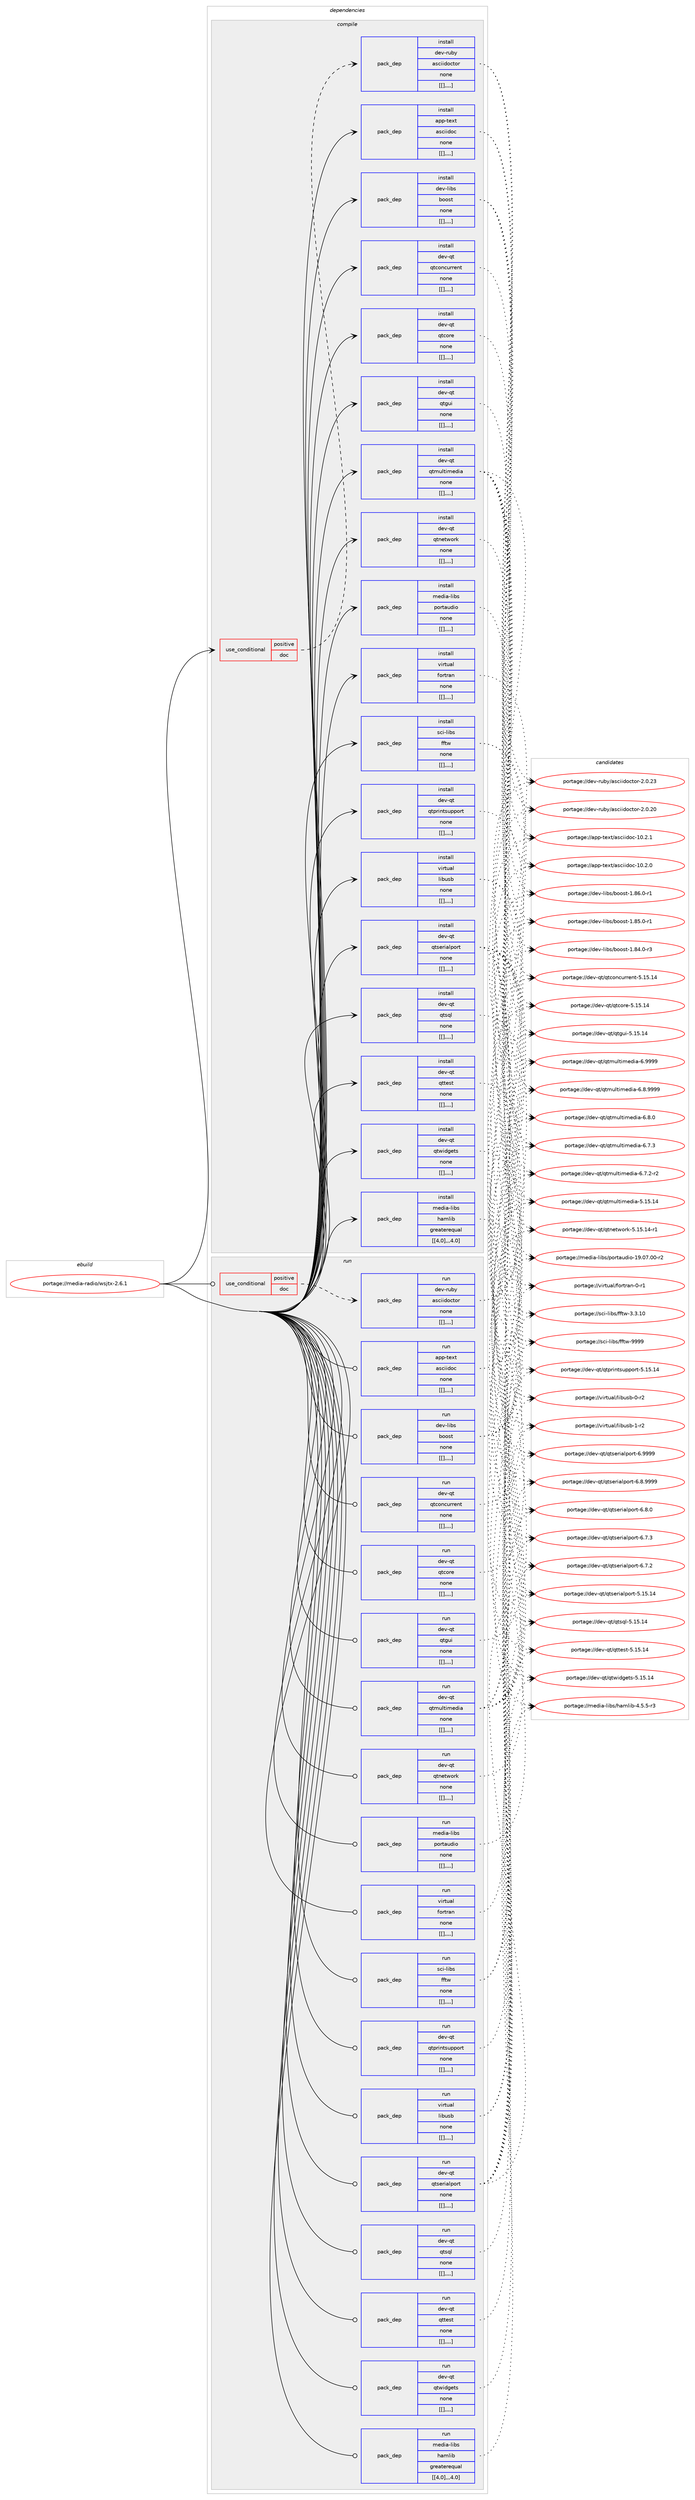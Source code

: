digraph prolog {

# *************
# Graph options
# *************

newrank=true;
concentrate=true;
compound=true;
graph [rankdir=LR,fontname=Helvetica,fontsize=10,ranksep=1.5];#, ranksep=2.5, nodesep=0.2];
edge  [arrowhead=vee];
node  [fontname=Helvetica,fontsize=10];

# **********
# The ebuild
# **********

subgraph cluster_leftcol {
color=gray;
label=<<i>ebuild</i>>;
id [label="portage://media-radio/wsjtx-2.6.1", color=red, width=4, href="../media-radio/wsjtx-2.6.1.svg"];
}

# ****************
# The dependencies
# ****************

subgraph cluster_midcol {
color=gray;
label=<<i>dependencies</i>>;
subgraph cluster_compile {
fillcolor="#eeeeee";
style=filled;
label=<<i>compile</i>>;
subgraph cond84773 {
dependency333352 [label=<<TABLE BORDER="0" CELLBORDER="1" CELLSPACING="0" CELLPADDING="4"><TR><TD ROWSPAN="3" CELLPADDING="10">use_conditional</TD></TR><TR><TD>positive</TD></TR><TR><TD>doc</TD></TR></TABLE>>, shape=none, color=red];
subgraph pack245869 {
dependency333433 [label=<<TABLE BORDER="0" CELLBORDER="1" CELLSPACING="0" CELLPADDING="4" WIDTH="220"><TR><TD ROWSPAN="6" CELLPADDING="30">pack_dep</TD></TR><TR><TD WIDTH="110">install</TD></TR><TR><TD>dev-ruby</TD></TR><TR><TD>asciidoctor</TD></TR><TR><TD>none</TD></TR><TR><TD>[[],,,,]</TD></TR></TABLE>>, shape=none, color=blue];
}
dependency333352:e -> dependency333433:w [weight=20,style="dashed",arrowhead="vee"];
}
id:e -> dependency333352:w [weight=20,style="solid",arrowhead="vee"];
subgraph pack245933 {
dependency333437 [label=<<TABLE BORDER="0" CELLBORDER="1" CELLSPACING="0" CELLPADDING="4" WIDTH="220"><TR><TD ROWSPAN="6" CELLPADDING="30">pack_dep</TD></TR><TR><TD WIDTH="110">install</TD></TR><TR><TD>app-text</TD></TR><TR><TD>asciidoc</TD></TR><TR><TD>none</TD></TR><TR><TD>[[],,,,]</TD></TR></TABLE>>, shape=none, color=blue];
}
id:e -> dependency333437:w [weight=20,style="solid",arrowhead="vee"];
subgraph pack245937 {
dependency333479 [label=<<TABLE BORDER="0" CELLBORDER="1" CELLSPACING="0" CELLPADDING="4" WIDTH="220"><TR><TD ROWSPAN="6" CELLPADDING="30">pack_dep</TD></TR><TR><TD WIDTH="110">install</TD></TR><TR><TD>dev-libs</TD></TR><TR><TD>boost</TD></TR><TR><TD>none</TD></TR><TR><TD>[[],,,,]</TD></TR></TABLE>>, shape=none, color=blue];
}
id:e -> dependency333479:w [weight=20,style="solid",arrowhead="vee"];
subgraph pack245970 {
dependency333505 [label=<<TABLE BORDER="0" CELLBORDER="1" CELLSPACING="0" CELLPADDING="4" WIDTH="220"><TR><TD ROWSPAN="6" CELLPADDING="30">pack_dep</TD></TR><TR><TD WIDTH="110">install</TD></TR><TR><TD>dev-qt</TD></TR><TR><TD>qtconcurrent</TD></TR><TR><TD>none</TD></TR><TR><TD>[[],,,,]</TD></TR></TABLE>>, shape=none, color=blue];
}
id:e -> dependency333505:w [weight=20,style="solid",arrowhead="vee"];
subgraph pack245991 {
dependency333545 [label=<<TABLE BORDER="0" CELLBORDER="1" CELLSPACING="0" CELLPADDING="4" WIDTH="220"><TR><TD ROWSPAN="6" CELLPADDING="30">pack_dep</TD></TR><TR><TD WIDTH="110">install</TD></TR><TR><TD>dev-qt</TD></TR><TR><TD>qtcore</TD></TR><TR><TD>none</TD></TR><TR><TD>[[],,,,]</TD></TR></TABLE>>, shape=none, color=blue];
}
id:e -> dependency333545:w [weight=20,style="solid",arrowhead="vee"];
subgraph pack246038 {
dependency333661 [label=<<TABLE BORDER="0" CELLBORDER="1" CELLSPACING="0" CELLPADDING="4" WIDTH="220"><TR><TD ROWSPAN="6" CELLPADDING="30">pack_dep</TD></TR><TR><TD WIDTH="110">install</TD></TR><TR><TD>dev-qt</TD></TR><TR><TD>qtgui</TD></TR><TR><TD>none</TD></TR><TR><TD>[[],,,,]</TD></TR></TABLE>>, shape=none, color=blue];
}
id:e -> dependency333661:w [weight=20,style="solid",arrowhead="vee"];
subgraph pack246143 {
dependency333787 [label=<<TABLE BORDER="0" CELLBORDER="1" CELLSPACING="0" CELLPADDING="4" WIDTH="220"><TR><TD ROWSPAN="6" CELLPADDING="30">pack_dep</TD></TR><TR><TD WIDTH="110">install</TD></TR><TR><TD>dev-qt</TD></TR><TR><TD>qtmultimedia</TD></TR><TR><TD>none</TD></TR><TR><TD>[[],,,,]</TD></TR></TABLE>>, shape=none, color=blue];
}
id:e -> dependency333787:w [weight=20,style="solid",arrowhead="vee"];
subgraph pack246224 {
dependency333812 [label=<<TABLE BORDER="0" CELLBORDER="1" CELLSPACING="0" CELLPADDING="4" WIDTH="220"><TR><TD ROWSPAN="6" CELLPADDING="30">pack_dep</TD></TR><TR><TD WIDTH="110">install</TD></TR><TR><TD>dev-qt</TD></TR><TR><TD>qtnetwork</TD></TR><TR><TD>none</TD></TR><TR><TD>[[],,,,]</TD></TR></TABLE>>, shape=none, color=blue];
}
id:e -> dependency333812:w [weight=20,style="solid",arrowhead="vee"];
subgraph pack246272 {
dependency333989 [label=<<TABLE BORDER="0" CELLBORDER="1" CELLSPACING="0" CELLPADDING="4" WIDTH="220"><TR><TD ROWSPAN="6" CELLPADDING="30">pack_dep</TD></TR><TR><TD WIDTH="110">install</TD></TR><TR><TD>dev-qt</TD></TR><TR><TD>qtprintsupport</TD></TR><TR><TD>none</TD></TR><TR><TD>[[],,,,]</TD></TR></TABLE>>, shape=none, color=blue];
}
id:e -> dependency333989:w [weight=20,style="solid",arrowhead="vee"];
subgraph pack246367 {
dependency334147 [label=<<TABLE BORDER="0" CELLBORDER="1" CELLSPACING="0" CELLPADDING="4" WIDTH="220"><TR><TD ROWSPAN="6" CELLPADDING="30">pack_dep</TD></TR><TR><TD WIDTH="110">install</TD></TR><TR><TD>dev-qt</TD></TR><TR><TD>qtserialport</TD></TR><TR><TD>none</TD></TR><TR><TD>[[],,,,]</TD></TR></TABLE>>, shape=none, color=blue];
}
id:e -> dependency334147:w [weight=20,style="solid",arrowhead="vee"];
subgraph pack246463 {
dependency334149 [label=<<TABLE BORDER="0" CELLBORDER="1" CELLSPACING="0" CELLPADDING="4" WIDTH="220"><TR><TD ROWSPAN="6" CELLPADDING="30">pack_dep</TD></TR><TR><TD WIDTH="110">install</TD></TR><TR><TD>dev-qt</TD></TR><TR><TD>qtsql</TD></TR><TR><TD>none</TD></TR><TR><TD>[[],,,,]</TD></TR></TABLE>>, shape=none, color=blue];
}
id:e -> dependency334149:w [weight=20,style="solid",arrowhead="vee"];
subgraph pack246470 {
dependency334178 [label=<<TABLE BORDER="0" CELLBORDER="1" CELLSPACING="0" CELLPADDING="4" WIDTH="220"><TR><TD ROWSPAN="6" CELLPADDING="30">pack_dep</TD></TR><TR><TD WIDTH="110">install</TD></TR><TR><TD>dev-qt</TD></TR><TR><TD>qttest</TD></TR><TR><TD>none</TD></TR><TR><TD>[[],,,,]</TD></TR></TABLE>>, shape=none, color=blue];
}
id:e -> dependency334178:w [weight=20,style="solid",arrowhead="vee"];
subgraph pack246519 {
dependency334245 [label=<<TABLE BORDER="0" CELLBORDER="1" CELLSPACING="0" CELLPADDING="4" WIDTH="220"><TR><TD ROWSPAN="6" CELLPADDING="30">pack_dep</TD></TR><TR><TD WIDTH="110">install</TD></TR><TR><TD>dev-qt</TD></TR><TR><TD>qtwidgets</TD></TR><TR><TD>none</TD></TR><TR><TD>[[],,,,]</TD></TR></TABLE>>, shape=none, color=blue];
}
id:e -> dependency334245:w [weight=20,style="solid",arrowhead="vee"];
subgraph pack246565 {
dependency334289 [label=<<TABLE BORDER="0" CELLBORDER="1" CELLSPACING="0" CELLPADDING="4" WIDTH="220"><TR><TD ROWSPAN="6" CELLPADDING="30">pack_dep</TD></TR><TR><TD WIDTH="110">install</TD></TR><TR><TD>media-libs</TD></TR><TR><TD>hamlib</TD></TR><TR><TD>greaterequal</TD></TR><TR><TD>[[4,0],,,4.0]</TD></TR></TABLE>>, shape=none, color=blue];
}
id:e -> dependency334289:w [weight=20,style="solid",arrowhead="vee"];
subgraph pack246591 {
dependency334335 [label=<<TABLE BORDER="0" CELLBORDER="1" CELLSPACING="0" CELLPADDING="4" WIDTH="220"><TR><TD ROWSPAN="6" CELLPADDING="30">pack_dep</TD></TR><TR><TD WIDTH="110">install</TD></TR><TR><TD>media-libs</TD></TR><TR><TD>portaudio</TD></TR><TR><TD>none</TD></TR><TR><TD>[[],,,,]</TD></TR></TABLE>>, shape=none, color=blue];
}
id:e -> dependency334335:w [weight=20,style="solid",arrowhead="vee"];
subgraph pack246606 {
dependency334411 [label=<<TABLE BORDER="0" CELLBORDER="1" CELLSPACING="0" CELLPADDING="4" WIDTH="220"><TR><TD ROWSPAN="6" CELLPADDING="30">pack_dep</TD></TR><TR><TD WIDTH="110">install</TD></TR><TR><TD>sci-libs</TD></TR><TR><TD>fftw</TD></TR><TR><TD>none</TD></TR><TR><TD>[[],,,,]</TD></TR></TABLE>>, shape=none, color=blue];
}
id:e -> dependency334411:w [weight=20,style="solid",arrowhead="vee"];
subgraph pack246647 {
dependency334457 [label=<<TABLE BORDER="0" CELLBORDER="1" CELLSPACING="0" CELLPADDING="4" WIDTH="220"><TR><TD ROWSPAN="6" CELLPADDING="30">pack_dep</TD></TR><TR><TD WIDTH="110">install</TD></TR><TR><TD>virtual</TD></TR><TR><TD>fortran</TD></TR><TR><TD>none</TD></TR><TR><TD>[[],,,,]</TD></TR></TABLE>>, shape=none, color=blue];
}
id:e -> dependency334457:w [weight=20,style="solid",arrowhead="vee"];
subgraph pack246706 {
dependency334586 [label=<<TABLE BORDER="0" CELLBORDER="1" CELLSPACING="0" CELLPADDING="4" WIDTH="220"><TR><TD ROWSPAN="6" CELLPADDING="30">pack_dep</TD></TR><TR><TD WIDTH="110">install</TD></TR><TR><TD>virtual</TD></TR><TR><TD>libusb</TD></TR><TR><TD>none</TD></TR><TR><TD>[[],,,,]</TD></TR></TABLE>>, shape=none, color=blue];
}
id:e -> dependency334586:w [weight=20,style="solid",arrowhead="vee"];
}
subgraph cluster_compileandrun {
fillcolor="#eeeeee";
style=filled;
label=<<i>compile and run</i>>;
}
subgraph cluster_run {
fillcolor="#eeeeee";
style=filled;
label=<<i>run</i>>;
subgraph cond85119 {
dependency334694 [label=<<TABLE BORDER="0" CELLBORDER="1" CELLSPACING="0" CELLPADDING="4"><TR><TD ROWSPAN="3" CELLPADDING="10">use_conditional</TD></TR><TR><TD>positive</TD></TR><TR><TD>doc</TD></TR></TABLE>>, shape=none, color=red];
subgraph pack246845 {
dependency334698 [label=<<TABLE BORDER="0" CELLBORDER="1" CELLSPACING="0" CELLPADDING="4" WIDTH="220"><TR><TD ROWSPAN="6" CELLPADDING="30">pack_dep</TD></TR><TR><TD WIDTH="110">run</TD></TR><TR><TD>dev-ruby</TD></TR><TR><TD>asciidoctor</TD></TR><TR><TD>none</TD></TR><TR><TD>[[],,,,]</TD></TR></TABLE>>, shape=none, color=blue];
}
dependency334694:e -> dependency334698:w [weight=20,style="dashed",arrowhead="vee"];
}
id:e -> dependency334694:w [weight=20,style="solid",arrowhead="odot"];
subgraph pack246847 {
dependency334703 [label=<<TABLE BORDER="0" CELLBORDER="1" CELLSPACING="0" CELLPADDING="4" WIDTH="220"><TR><TD ROWSPAN="6" CELLPADDING="30">pack_dep</TD></TR><TR><TD WIDTH="110">run</TD></TR><TR><TD>app-text</TD></TR><TR><TD>asciidoc</TD></TR><TR><TD>none</TD></TR><TR><TD>[[],,,,]</TD></TR></TABLE>>, shape=none, color=blue];
}
id:e -> dependency334703:w [weight=20,style="solid",arrowhead="odot"];
subgraph pack246884 {
dependency334760 [label=<<TABLE BORDER="0" CELLBORDER="1" CELLSPACING="0" CELLPADDING="4" WIDTH="220"><TR><TD ROWSPAN="6" CELLPADDING="30">pack_dep</TD></TR><TR><TD WIDTH="110">run</TD></TR><TR><TD>dev-libs</TD></TR><TR><TD>boost</TD></TR><TR><TD>none</TD></TR><TR><TD>[[],,,,]</TD></TR></TABLE>>, shape=none, color=blue];
}
id:e -> dependency334760:w [weight=20,style="solid",arrowhead="odot"];
subgraph pack246902 {
dependency334785 [label=<<TABLE BORDER="0" CELLBORDER="1" CELLSPACING="0" CELLPADDING="4" WIDTH="220"><TR><TD ROWSPAN="6" CELLPADDING="30">pack_dep</TD></TR><TR><TD WIDTH="110">run</TD></TR><TR><TD>dev-qt</TD></TR><TR><TD>qtconcurrent</TD></TR><TR><TD>none</TD></TR><TR><TD>[[],,,,]</TD></TR></TABLE>>, shape=none, color=blue];
}
id:e -> dependency334785:w [weight=20,style="solid",arrowhead="odot"];
subgraph pack246940 {
dependency334845 [label=<<TABLE BORDER="0" CELLBORDER="1" CELLSPACING="0" CELLPADDING="4" WIDTH="220"><TR><TD ROWSPAN="6" CELLPADDING="30">pack_dep</TD></TR><TR><TD WIDTH="110">run</TD></TR><TR><TD>dev-qt</TD></TR><TR><TD>qtcore</TD></TR><TR><TD>none</TD></TR><TR><TD>[[],,,,]</TD></TR></TABLE>>, shape=none, color=blue];
}
id:e -> dependency334845:w [weight=20,style="solid",arrowhead="odot"];
subgraph pack246957 {
dependency334867 [label=<<TABLE BORDER="0" CELLBORDER="1" CELLSPACING="0" CELLPADDING="4" WIDTH="220"><TR><TD ROWSPAN="6" CELLPADDING="30">pack_dep</TD></TR><TR><TD WIDTH="110">run</TD></TR><TR><TD>dev-qt</TD></TR><TR><TD>qtgui</TD></TR><TR><TD>none</TD></TR><TR><TD>[[],,,,]</TD></TR></TABLE>>, shape=none, color=blue];
}
id:e -> dependency334867:w [weight=20,style="solid",arrowhead="odot"];
subgraph pack246980 {
dependency334908 [label=<<TABLE BORDER="0" CELLBORDER="1" CELLSPACING="0" CELLPADDING="4" WIDTH="220"><TR><TD ROWSPAN="6" CELLPADDING="30">pack_dep</TD></TR><TR><TD WIDTH="110">run</TD></TR><TR><TD>dev-qt</TD></TR><TR><TD>qtmultimedia</TD></TR><TR><TD>none</TD></TR><TR><TD>[[],,,,]</TD></TR></TABLE>>, shape=none, color=blue];
}
id:e -> dependency334908:w [weight=20,style="solid",arrowhead="odot"];
subgraph pack247003 {
dependency334961 [label=<<TABLE BORDER="0" CELLBORDER="1" CELLSPACING="0" CELLPADDING="4" WIDTH="220"><TR><TD ROWSPAN="6" CELLPADDING="30">pack_dep</TD></TR><TR><TD WIDTH="110">run</TD></TR><TR><TD>dev-qt</TD></TR><TR><TD>qtnetwork</TD></TR><TR><TD>none</TD></TR><TR><TD>[[],,,,]</TD></TR></TABLE>>, shape=none, color=blue];
}
id:e -> dependency334961:w [weight=20,style="solid",arrowhead="odot"];
subgraph pack247060 {
dependency334984 [label=<<TABLE BORDER="0" CELLBORDER="1" CELLSPACING="0" CELLPADDING="4" WIDTH="220"><TR><TD ROWSPAN="6" CELLPADDING="30">pack_dep</TD></TR><TR><TD WIDTH="110">run</TD></TR><TR><TD>dev-qt</TD></TR><TR><TD>qtprintsupport</TD></TR><TR><TD>none</TD></TR><TR><TD>[[],,,,]</TD></TR></TABLE>>, shape=none, color=blue];
}
id:e -> dependency334984:w [weight=20,style="solid",arrowhead="odot"];
subgraph pack247086 {
dependency335020 [label=<<TABLE BORDER="0" CELLBORDER="1" CELLSPACING="0" CELLPADDING="4" WIDTH="220"><TR><TD ROWSPAN="6" CELLPADDING="30">pack_dep</TD></TR><TR><TD WIDTH="110">run</TD></TR><TR><TD>dev-qt</TD></TR><TR><TD>qtserialport</TD></TR><TR><TD>none</TD></TR><TR><TD>[[],,,,]</TD></TR></TABLE>>, shape=none, color=blue];
}
id:e -> dependency335020:w [weight=20,style="solid",arrowhead="odot"];
subgraph pack247088 {
dependency335047 [label=<<TABLE BORDER="0" CELLBORDER="1" CELLSPACING="0" CELLPADDING="4" WIDTH="220"><TR><TD ROWSPAN="6" CELLPADDING="30">pack_dep</TD></TR><TR><TD WIDTH="110">run</TD></TR><TR><TD>dev-qt</TD></TR><TR><TD>qtsql</TD></TR><TR><TD>none</TD></TR><TR><TD>[[],,,,]</TD></TR></TABLE>>, shape=none, color=blue];
}
id:e -> dependency335047:w [weight=20,style="solid",arrowhead="odot"];
subgraph pack247124 {
dependency335084 [label=<<TABLE BORDER="0" CELLBORDER="1" CELLSPACING="0" CELLPADDING="4" WIDTH="220"><TR><TD ROWSPAN="6" CELLPADDING="30">pack_dep</TD></TR><TR><TD WIDTH="110">run</TD></TR><TR><TD>dev-qt</TD></TR><TR><TD>qttest</TD></TR><TR><TD>none</TD></TR><TR><TD>[[],,,,]</TD></TR></TABLE>>, shape=none, color=blue];
}
id:e -> dependency335084:w [weight=20,style="solid",arrowhead="odot"];
subgraph pack247130 {
dependency335108 [label=<<TABLE BORDER="0" CELLBORDER="1" CELLSPACING="0" CELLPADDING="4" WIDTH="220"><TR><TD ROWSPAN="6" CELLPADDING="30">pack_dep</TD></TR><TR><TD WIDTH="110">run</TD></TR><TR><TD>dev-qt</TD></TR><TR><TD>qtwidgets</TD></TR><TR><TD>none</TD></TR><TR><TD>[[],,,,]</TD></TR></TABLE>>, shape=none, color=blue];
}
id:e -> dependency335108:w [weight=20,style="solid",arrowhead="odot"];
subgraph pack247145 {
dependency335112 [label=<<TABLE BORDER="0" CELLBORDER="1" CELLSPACING="0" CELLPADDING="4" WIDTH="220"><TR><TD ROWSPAN="6" CELLPADDING="30">pack_dep</TD></TR><TR><TD WIDTH="110">run</TD></TR><TR><TD>media-libs</TD></TR><TR><TD>hamlib</TD></TR><TR><TD>greaterequal</TD></TR><TR><TD>[[4,0],,,4.0]</TD></TR></TABLE>>, shape=none, color=blue];
}
id:e -> dependency335112:w [weight=20,style="solid",arrowhead="odot"];
subgraph pack247148 {
dependency335114 [label=<<TABLE BORDER="0" CELLBORDER="1" CELLSPACING="0" CELLPADDING="4" WIDTH="220"><TR><TD ROWSPAN="6" CELLPADDING="30">pack_dep</TD></TR><TR><TD WIDTH="110">run</TD></TR><TR><TD>media-libs</TD></TR><TR><TD>portaudio</TD></TR><TR><TD>none</TD></TR><TR><TD>[[],,,,]</TD></TR></TABLE>>, shape=none, color=blue];
}
id:e -> dependency335114:w [weight=20,style="solid",arrowhead="odot"];
subgraph pack247207 {
dependency335264 [label=<<TABLE BORDER="0" CELLBORDER="1" CELLSPACING="0" CELLPADDING="4" WIDTH="220"><TR><TD ROWSPAN="6" CELLPADDING="30">pack_dep</TD></TR><TR><TD WIDTH="110">run</TD></TR><TR><TD>sci-libs</TD></TR><TR><TD>fftw</TD></TR><TR><TD>none</TD></TR><TR><TD>[[],,,,]</TD></TR></TABLE>>, shape=none, color=blue];
}
id:e -> dependency335264:w [weight=20,style="solid",arrowhead="odot"];
subgraph pack247264 {
dependency335289 [label=<<TABLE BORDER="0" CELLBORDER="1" CELLSPACING="0" CELLPADDING="4" WIDTH="220"><TR><TD ROWSPAN="6" CELLPADDING="30">pack_dep</TD></TR><TR><TD WIDTH="110">run</TD></TR><TR><TD>virtual</TD></TR><TR><TD>fortran</TD></TR><TR><TD>none</TD></TR><TR><TD>[[],,,,]</TD></TR></TABLE>>, shape=none, color=blue];
}
id:e -> dependency335289:w [weight=20,style="solid",arrowhead="odot"];
subgraph pack247265 {
dependency335316 [label=<<TABLE BORDER="0" CELLBORDER="1" CELLSPACING="0" CELLPADDING="4" WIDTH="220"><TR><TD ROWSPAN="6" CELLPADDING="30">pack_dep</TD></TR><TR><TD WIDTH="110">run</TD></TR><TR><TD>virtual</TD></TR><TR><TD>libusb</TD></TR><TR><TD>none</TD></TR><TR><TD>[[],,,,]</TD></TR></TABLE>>, shape=none, color=blue];
}
id:e -> dependency335316:w [weight=20,style="solid",arrowhead="odot"];
}
}

# **************
# The candidates
# **************

subgraph cluster_choices {
rank=same;
color=gray;
label=<<i>candidates</i>>;

subgraph choice246100 {
color=black;
nodesep=1;
choice10010111845114117981214797115991051051001119911611111445504648465051 [label="portage://dev-ruby/asciidoctor-2.0.23", color=red, width=4,href="../dev-ruby/asciidoctor-2.0.23.svg"];
choice10010111845114117981214797115991051051001119911611111445504648465048 [label="portage://dev-ruby/asciidoctor-2.0.20", color=red, width=4,href="../dev-ruby/asciidoctor-2.0.20.svg"];
dependency333433:e -> choice10010111845114117981214797115991051051001119911611111445504648465051:w [style=dotted,weight="100"];
dependency333433:e -> choice10010111845114117981214797115991051051001119911611111445504648465048:w [style=dotted,weight="100"];
}
subgraph choice246130 {
color=black;
nodesep=1;
choice97112112451161011201164797115991051051001119945494846504649 [label="portage://app-text/asciidoc-10.2.1", color=red, width=4,href="../app-text/asciidoc-10.2.1.svg"];
choice97112112451161011201164797115991051051001119945494846504648 [label="portage://app-text/asciidoc-10.2.0", color=red, width=4,href="../app-text/asciidoc-10.2.0.svg"];
dependency333437:e -> choice97112112451161011201164797115991051051001119945494846504649:w [style=dotted,weight="100"];
dependency333437:e -> choice97112112451161011201164797115991051051001119945494846504648:w [style=dotted,weight="100"];
}
subgraph choice246146 {
color=black;
nodesep=1;
choice10010111845108105981154798111111115116454946565446484511449 [label="portage://dev-libs/boost-1.86.0-r1", color=red, width=4,href="../dev-libs/boost-1.86.0-r1.svg"];
choice10010111845108105981154798111111115116454946565346484511449 [label="portage://dev-libs/boost-1.85.0-r1", color=red, width=4,href="../dev-libs/boost-1.85.0-r1.svg"];
choice10010111845108105981154798111111115116454946565246484511451 [label="portage://dev-libs/boost-1.84.0-r3", color=red, width=4,href="../dev-libs/boost-1.84.0-r3.svg"];
dependency333479:e -> choice10010111845108105981154798111111115116454946565446484511449:w [style=dotted,weight="100"];
dependency333479:e -> choice10010111845108105981154798111111115116454946565346484511449:w [style=dotted,weight="100"];
dependency333479:e -> choice10010111845108105981154798111111115116454946565246484511451:w [style=dotted,weight="100"];
}
subgraph choice246166 {
color=black;
nodesep=1;
choice100101118451131164711311699111110991171141141011101164553464953464952 [label="portage://dev-qt/qtconcurrent-5.15.14", color=red, width=4,href="../dev-qt/qtconcurrent-5.15.14.svg"];
dependency333505:e -> choice100101118451131164711311699111110991171141141011101164553464953464952:w [style=dotted,weight="100"];
}
subgraph choice246178 {
color=black;
nodesep=1;
choice1001011184511311647113116991111141014553464953464952 [label="portage://dev-qt/qtcore-5.15.14", color=red, width=4,href="../dev-qt/qtcore-5.15.14.svg"];
dependency333545:e -> choice1001011184511311647113116991111141014553464953464952:w [style=dotted,weight="100"];
}
subgraph choice246186 {
color=black;
nodesep=1;
choice10010111845113116471131161031171054553464953464952 [label="portage://dev-qt/qtgui-5.15.14", color=red, width=4,href="../dev-qt/qtgui-5.15.14.svg"];
dependency333661:e -> choice10010111845113116471131161031171054553464953464952:w [style=dotted,weight="100"];
}
subgraph choice246192 {
color=black;
nodesep=1;
choice10010111845113116471131161091171081161051091011001059745544657575757 [label="portage://dev-qt/qtmultimedia-6.9999", color=red, width=4,href="../dev-qt/qtmultimedia-6.9999.svg"];
choice100101118451131164711311610911710811610510910110010597455446564657575757 [label="portage://dev-qt/qtmultimedia-6.8.9999", color=red, width=4,href="../dev-qt/qtmultimedia-6.8.9999.svg"];
choice100101118451131164711311610911710811610510910110010597455446564648 [label="portage://dev-qt/qtmultimedia-6.8.0", color=red, width=4,href="../dev-qt/qtmultimedia-6.8.0.svg"];
choice100101118451131164711311610911710811610510910110010597455446554651 [label="portage://dev-qt/qtmultimedia-6.7.3", color=red, width=4,href="../dev-qt/qtmultimedia-6.7.3.svg"];
choice1001011184511311647113116109117108116105109101100105974554465546504511450 [label="portage://dev-qt/qtmultimedia-6.7.2-r2", color=red, width=4,href="../dev-qt/qtmultimedia-6.7.2-r2.svg"];
choice1001011184511311647113116109117108116105109101100105974553464953464952 [label="portage://dev-qt/qtmultimedia-5.15.14", color=red, width=4,href="../dev-qt/qtmultimedia-5.15.14.svg"];
dependency333787:e -> choice10010111845113116471131161091171081161051091011001059745544657575757:w [style=dotted,weight="100"];
dependency333787:e -> choice100101118451131164711311610911710811610510910110010597455446564657575757:w [style=dotted,weight="100"];
dependency333787:e -> choice100101118451131164711311610911710811610510910110010597455446564648:w [style=dotted,weight="100"];
dependency333787:e -> choice100101118451131164711311610911710811610510910110010597455446554651:w [style=dotted,weight="100"];
dependency333787:e -> choice1001011184511311647113116109117108116105109101100105974554465546504511450:w [style=dotted,weight="100"];
dependency333787:e -> choice1001011184511311647113116109117108116105109101100105974553464953464952:w [style=dotted,weight="100"];
}
subgraph choice246206 {
color=black;
nodesep=1;
choice100101118451131164711311611010111611911111410745534649534649524511449 [label="portage://dev-qt/qtnetwork-5.15.14-r1", color=red, width=4,href="../dev-qt/qtnetwork-5.15.14-r1.svg"];
dependency333812:e -> choice100101118451131164711311611010111611911111410745534649534649524511449:w [style=dotted,weight="100"];
}
subgraph choice246212 {
color=black;
nodesep=1;
choice10010111845113116471131161121141051101161151171121121111141164553464953464952 [label="portage://dev-qt/qtprintsupport-5.15.14", color=red, width=4,href="../dev-qt/qtprintsupport-5.15.14.svg"];
dependency333989:e -> choice10010111845113116471131161121141051101161151171121121111141164553464953464952:w [style=dotted,weight="100"];
}
subgraph choice246220 {
color=black;
nodesep=1;
choice10010111845113116471131161151011141059710811211111411645544657575757 [label="portage://dev-qt/qtserialport-6.9999", color=red, width=4,href="../dev-qt/qtserialport-6.9999.svg"];
choice100101118451131164711311611510111410597108112111114116455446564657575757 [label="portage://dev-qt/qtserialport-6.8.9999", color=red, width=4,href="../dev-qt/qtserialport-6.8.9999.svg"];
choice100101118451131164711311611510111410597108112111114116455446564648 [label="portage://dev-qt/qtserialport-6.8.0", color=red, width=4,href="../dev-qt/qtserialport-6.8.0.svg"];
choice100101118451131164711311611510111410597108112111114116455446554651 [label="portage://dev-qt/qtserialport-6.7.3", color=red, width=4,href="../dev-qt/qtserialport-6.7.3.svg"];
choice100101118451131164711311611510111410597108112111114116455446554650 [label="portage://dev-qt/qtserialport-6.7.2", color=red, width=4,href="../dev-qt/qtserialport-6.7.2.svg"];
choice1001011184511311647113116115101114105971081121111141164553464953464952 [label="portage://dev-qt/qtserialport-5.15.14", color=red, width=4,href="../dev-qt/qtserialport-5.15.14.svg"];
dependency334147:e -> choice10010111845113116471131161151011141059710811211111411645544657575757:w [style=dotted,weight="100"];
dependency334147:e -> choice100101118451131164711311611510111410597108112111114116455446564657575757:w [style=dotted,weight="100"];
dependency334147:e -> choice100101118451131164711311611510111410597108112111114116455446564648:w [style=dotted,weight="100"];
dependency334147:e -> choice100101118451131164711311611510111410597108112111114116455446554651:w [style=dotted,weight="100"];
dependency334147:e -> choice100101118451131164711311611510111410597108112111114116455446554650:w [style=dotted,weight="100"];
dependency334147:e -> choice1001011184511311647113116115101114105971081121111141164553464953464952:w [style=dotted,weight="100"];
}
subgraph choice246241 {
color=black;
nodesep=1;
choice10010111845113116471131161151131084553464953464952 [label="portage://dev-qt/qtsql-5.15.14", color=red, width=4,href="../dev-qt/qtsql-5.15.14.svg"];
dependency334149:e -> choice10010111845113116471131161151131084553464953464952:w [style=dotted,weight="100"];
}
subgraph choice246253 {
color=black;
nodesep=1;
choice10010111845113116471131161161011151164553464953464952 [label="portage://dev-qt/qttest-5.15.14", color=red, width=4,href="../dev-qt/qttest-5.15.14.svg"];
dependency334178:e -> choice10010111845113116471131161161011151164553464953464952:w [style=dotted,weight="100"];
}
subgraph choice246254 {
color=black;
nodesep=1;
choice10010111845113116471131161191051001031011161154553464953464952 [label="portage://dev-qt/qtwidgets-5.15.14", color=red, width=4,href="../dev-qt/qtwidgets-5.15.14.svg"];
dependency334245:e -> choice10010111845113116471131161191051001031011161154553464953464952:w [style=dotted,weight="100"];
}
subgraph choice246256 {
color=black;
nodesep=1;
choice1091011001059745108105981154710497109108105984552465346534511451 [label="portage://media-libs/hamlib-4.5.5-r3", color=red, width=4,href="../media-libs/hamlib-4.5.5-r3.svg"];
dependency334289:e -> choice1091011001059745108105981154710497109108105984552465346534511451:w [style=dotted,weight="100"];
}
subgraph choice246257 {
color=black;
nodesep=1;
choice10910110010597451081059811547112111114116971171001051114549574648554648484511450 [label="portage://media-libs/portaudio-19.07.00-r2", color=red, width=4,href="../media-libs/portaudio-19.07.00-r2.svg"];
dependency334335:e -> choice10910110010597451081059811547112111114116971171001051114549574648554648484511450:w [style=dotted,weight="100"];
}
subgraph choice246258 {
color=black;
nodesep=1;
choice115991054510810598115471021021161194557575757 [label="portage://sci-libs/fftw-9999", color=red, width=4,href="../sci-libs/fftw-9999.svg"];
choice1159910545108105981154710210211611945514651464948 [label="portage://sci-libs/fftw-3.3.10", color=red, width=4,href="../sci-libs/fftw-3.3.10.svg"];
dependency334411:e -> choice115991054510810598115471021021161194557575757:w [style=dotted,weight="100"];
dependency334411:e -> choice1159910545108105981154710210211611945514651464948:w [style=dotted,weight="100"];
}
subgraph choice246260 {
color=black;
nodesep=1;
choice11810511411611797108471021111141161149711045484511449 [label="portage://virtual/fortran-0-r1", color=red, width=4,href="../virtual/fortran-0-r1.svg"];
dependency334457:e -> choice11810511411611797108471021111141161149711045484511449:w [style=dotted,weight="100"];
}
subgraph choice246271 {
color=black;
nodesep=1;
choice1181051141161179710847108105981171159845494511450 [label="portage://virtual/libusb-1-r2", color=red, width=4,href="../virtual/libusb-1-r2.svg"];
choice1181051141161179710847108105981171159845484511450 [label="portage://virtual/libusb-0-r2", color=red, width=4,href="../virtual/libusb-0-r2.svg"];
dependency334586:e -> choice1181051141161179710847108105981171159845494511450:w [style=dotted,weight="100"];
dependency334586:e -> choice1181051141161179710847108105981171159845484511450:w [style=dotted,weight="100"];
}
subgraph choice246280 {
color=black;
nodesep=1;
choice10010111845114117981214797115991051051001119911611111445504648465051 [label="portage://dev-ruby/asciidoctor-2.0.23", color=red, width=4,href="../dev-ruby/asciidoctor-2.0.23.svg"];
choice10010111845114117981214797115991051051001119911611111445504648465048 [label="portage://dev-ruby/asciidoctor-2.0.20", color=red, width=4,href="../dev-ruby/asciidoctor-2.0.20.svg"];
dependency334698:e -> choice10010111845114117981214797115991051051001119911611111445504648465051:w [style=dotted,weight="100"];
dependency334698:e -> choice10010111845114117981214797115991051051001119911611111445504648465048:w [style=dotted,weight="100"];
}
subgraph choice246293 {
color=black;
nodesep=1;
choice97112112451161011201164797115991051051001119945494846504649 [label="portage://app-text/asciidoc-10.2.1", color=red, width=4,href="../app-text/asciidoc-10.2.1.svg"];
choice97112112451161011201164797115991051051001119945494846504648 [label="portage://app-text/asciidoc-10.2.0", color=red, width=4,href="../app-text/asciidoc-10.2.0.svg"];
dependency334703:e -> choice97112112451161011201164797115991051051001119945494846504649:w [style=dotted,weight="100"];
dependency334703:e -> choice97112112451161011201164797115991051051001119945494846504648:w [style=dotted,weight="100"];
}
subgraph choice246308 {
color=black;
nodesep=1;
choice10010111845108105981154798111111115116454946565446484511449 [label="portage://dev-libs/boost-1.86.0-r1", color=red, width=4,href="../dev-libs/boost-1.86.0-r1.svg"];
choice10010111845108105981154798111111115116454946565346484511449 [label="portage://dev-libs/boost-1.85.0-r1", color=red, width=4,href="../dev-libs/boost-1.85.0-r1.svg"];
choice10010111845108105981154798111111115116454946565246484511451 [label="portage://dev-libs/boost-1.84.0-r3", color=red, width=4,href="../dev-libs/boost-1.84.0-r3.svg"];
dependency334760:e -> choice10010111845108105981154798111111115116454946565446484511449:w [style=dotted,weight="100"];
dependency334760:e -> choice10010111845108105981154798111111115116454946565346484511449:w [style=dotted,weight="100"];
dependency334760:e -> choice10010111845108105981154798111111115116454946565246484511451:w [style=dotted,weight="100"];
}
subgraph choice246313 {
color=black;
nodesep=1;
choice100101118451131164711311699111110991171141141011101164553464953464952 [label="portage://dev-qt/qtconcurrent-5.15.14", color=red, width=4,href="../dev-qt/qtconcurrent-5.15.14.svg"];
dependency334785:e -> choice100101118451131164711311699111110991171141141011101164553464953464952:w [style=dotted,weight="100"];
}
subgraph choice246314 {
color=black;
nodesep=1;
choice1001011184511311647113116991111141014553464953464952 [label="portage://dev-qt/qtcore-5.15.14", color=red, width=4,href="../dev-qt/qtcore-5.15.14.svg"];
dependency334845:e -> choice1001011184511311647113116991111141014553464953464952:w [style=dotted,weight="100"];
}
subgraph choice246315 {
color=black;
nodesep=1;
choice10010111845113116471131161031171054553464953464952 [label="portage://dev-qt/qtgui-5.15.14", color=red, width=4,href="../dev-qt/qtgui-5.15.14.svg"];
dependency334867:e -> choice10010111845113116471131161031171054553464953464952:w [style=dotted,weight="100"];
}
subgraph choice246325 {
color=black;
nodesep=1;
choice10010111845113116471131161091171081161051091011001059745544657575757 [label="portage://dev-qt/qtmultimedia-6.9999", color=red, width=4,href="../dev-qt/qtmultimedia-6.9999.svg"];
choice100101118451131164711311610911710811610510910110010597455446564657575757 [label="portage://dev-qt/qtmultimedia-6.8.9999", color=red, width=4,href="../dev-qt/qtmultimedia-6.8.9999.svg"];
choice100101118451131164711311610911710811610510910110010597455446564648 [label="portage://dev-qt/qtmultimedia-6.8.0", color=red, width=4,href="../dev-qt/qtmultimedia-6.8.0.svg"];
choice100101118451131164711311610911710811610510910110010597455446554651 [label="portage://dev-qt/qtmultimedia-6.7.3", color=red, width=4,href="../dev-qt/qtmultimedia-6.7.3.svg"];
choice1001011184511311647113116109117108116105109101100105974554465546504511450 [label="portage://dev-qt/qtmultimedia-6.7.2-r2", color=red, width=4,href="../dev-qt/qtmultimedia-6.7.2-r2.svg"];
choice1001011184511311647113116109117108116105109101100105974553464953464952 [label="portage://dev-qt/qtmultimedia-5.15.14", color=red, width=4,href="../dev-qt/qtmultimedia-5.15.14.svg"];
dependency334908:e -> choice10010111845113116471131161091171081161051091011001059745544657575757:w [style=dotted,weight="100"];
dependency334908:e -> choice100101118451131164711311610911710811610510910110010597455446564657575757:w [style=dotted,weight="100"];
dependency334908:e -> choice100101118451131164711311610911710811610510910110010597455446564648:w [style=dotted,weight="100"];
dependency334908:e -> choice100101118451131164711311610911710811610510910110010597455446554651:w [style=dotted,weight="100"];
dependency334908:e -> choice1001011184511311647113116109117108116105109101100105974554465546504511450:w [style=dotted,weight="100"];
dependency334908:e -> choice1001011184511311647113116109117108116105109101100105974553464953464952:w [style=dotted,weight="100"];
}
subgraph choice246327 {
color=black;
nodesep=1;
choice100101118451131164711311611010111611911111410745534649534649524511449 [label="portage://dev-qt/qtnetwork-5.15.14-r1", color=red, width=4,href="../dev-qt/qtnetwork-5.15.14-r1.svg"];
dependency334961:e -> choice100101118451131164711311611010111611911111410745534649534649524511449:w [style=dotted,weight="100"];
}
subgraph choice246335 {
color=black;
nodesep=1;
choice10010111845113116471131161121141051101161151171121121111141164553464953464952 [label="portage://dev-qt/qtprintsupport-5.15.14", color=red, width=4,href="../dev-qt/qtprintsupport-5.15.14.svg"];
dependency334984:e -> choice10010111845113116471131161121141051101161151171121121111141164553464953464952:w [style=dotted,weight="100"];
}
subgraph choice246350 {
color=black;
nodesep=1;
choice10010111845113116471131161151011141059710811211111411645544657575757 [label="portage://dev-qt/qtserialport-6.9999", color=red, width=4,href="../dev-qt/qtserialport-6.9999.svg"];
choice100101118451131164711311611510111410597108112111114116455446564657575757 [label="portage://dev-qt/qtserialport-6.8.9999", color=red, width=4,href="../dev-qt/qtserialport-6.8.9999.svg"];
choice100101118451131164711311611510111410597108112111114116455446564648 [label="portage://dev-qt/qtserialport-6.8.0", color=red, width=4,href="../dev-qt/qtserialport-6.8.0.svg"];
choice100101118451131164711311611510111410597108112111114116455446554651 [label="portage://dev-qt/qtserialport-6.7.3", color=red, width=4,href="../dev-qt/qtserialport-6.7.3.svg"];
choice100101118451131164711311611510111410597108112111114116455446554650 [label="portage://dev-qt/qtserialport-6.7.2", color=red, width=4,href="../dev-qt/qtserialport-6.7.2.svg"];
choice1001011184511311647113116115101114105971081121111141164553464953464952 [label="portage://dev-qt/qtserialport-5.15.14", color=red, width=4,href="../dev-qt/qtserialport-5.15.14.svg"];
dependency335020:e -> choice10010111845113116471131161151011141059710811211111411645544657575757:w [style=dotted,weight="100"];
dependency335020:e -> choice100101118451131164711311611510111410597108112111114116455446564657575757:w [style=dotted,weight="100"];
dependency335020:e -> choice100101118451131164711311611510111410597108112111114116455446564648:w [style=dotted,weight="100"];
dependency335020:e -> choice100101118451131164711311611510111410597108112111114116455446554651:w [style=dotted,weight="100"];
dependency335020:e -> choice100101118451131164711311611510111410597108112111114116455446554650:w [style=dotted,weight="100"];
dependency335020:e -> choice1001011184511311647113116115101114105971081121111141164553464953464952:w [style=dotted,weight="100"];
}
subgraph choice246366 {
color=black;
nodesep=1;
choice10010111845113116471131161151131084553464953464952 [label="portage://dev-qt/qtsql-5.15.14", color=red, width=4,href="../dev-qt/qtsql-5.15.14.svg"];
dependency335047:e -> choice10010111845113116471131161151131084553464953464952:w [style=dotted,weight="100"];
}
subgraph choice246369 {
color=black;
nodesep=1;
choice10010111845113116471131161161011151164553464953464952 [label="portage://dev-qt/qttest-5.15.14", color=red, width=4,href="../dev-qt/qttest-5.15.14.svg"];
dependency335084:e -> choice10010111845113116471131161161011151164553464953464952:w [style=dotted,weight="100"];
}
subgraph choice246420 {
color=black;
nodesep=1;
choice10010111845113116471131161191051001031011161154553464953464952 [label="portage://dev-qt/qtwidgets-5.15.14", color=red, width=4,href="../dev-qt/qtwidgets-5.15.14.svg"];
dependency335108:e -> choice10010111845113116471131161191051001031011161154553464953464952:w [style=dotted,weight="100"];
}
subgraph choice246433 {
color=black;
nodesep=1;
choice1091011001059745108105981154710497109108105984552465346534511451 [label="portage://media-libs/hamlib-4.5.5-r3", color=red, width=4,href="../media-libs/hamlib-4.5.5-r3.svg"];
dependency335112:e -> choice1091011001059745108105981154710497109108105984552465346534511451:w [style=dotted,weight="100"];
}
subgraph choice246444 {
color=black;
nodesep=1;
choice10910110010597451081059811547112111114116971171001051114549574648554648484511450 [label="portage://media-libs/portaudio-19.07.00-r2", color=red, width=4,href="../media-libs/portaudio-19.07.00-r2.svg"];
dependency335114:e -> choice10910110010597451081059811547112111114116971171001051114549574648554648484511450:w [style=dotted,weight="100"];
}
subgraph choice246456 {
color=black;
nodesep=1;
choice115991054510810598115471021021161194557575757 [label="portage://sci-libs/fftw-9999", color=red, width=4,href="../sci-libs/fftw-9999.svg"];
choice1159910545108105981154710210211611945514651464948 [label="portage://sci-libs/fftw-3.3.10", color=red, width=4,href="../sci-libs/fftw-3.3.10.svg"];
dependency335264:e -> choice115991054510810598115471021021161194557575757:w [style=dotted,weight="100"];
dependency335264:e -> choice1159910545108105981154710210211611945514651464948:w [style=dotted,weight="100"];
}
subgraph choice246464 {
color=black;
nodesep=1;
choice11810511411611797108471021111141161149711045484511449 [label="portage://virtual/fortran-0-r1", color=red, width=4,href="../virtual/fortran-0-r1.svg"];
dependency335289:e -> choice11810511411611797108471021111141161149711045484511449:w [style=dotted,weight="100"];
}
subgraph choice246467 {
color=black;
nodesep=1;
choice1181051141161179710847108105981171159845494511450 [label="portage://virtual/libusb-1-r2", color=red, width=4,href="../virtual/libusb-1-r2.svg"];
choice1181051141161179710847108105981171159845484511450 [label="portage://virtual/libusb-0-r2", color=red, width=4,href="../virtual/libusb-0-r2.svg"];
dependency335316:e -> choice1181051141161179710847108105981171159845494511450:w [style=dotted,weight="100"];
dependency335316:e -> choice1181051141161179710847108105981171159845484511450:w [style=dotted,weight="100"];
}
}

}
